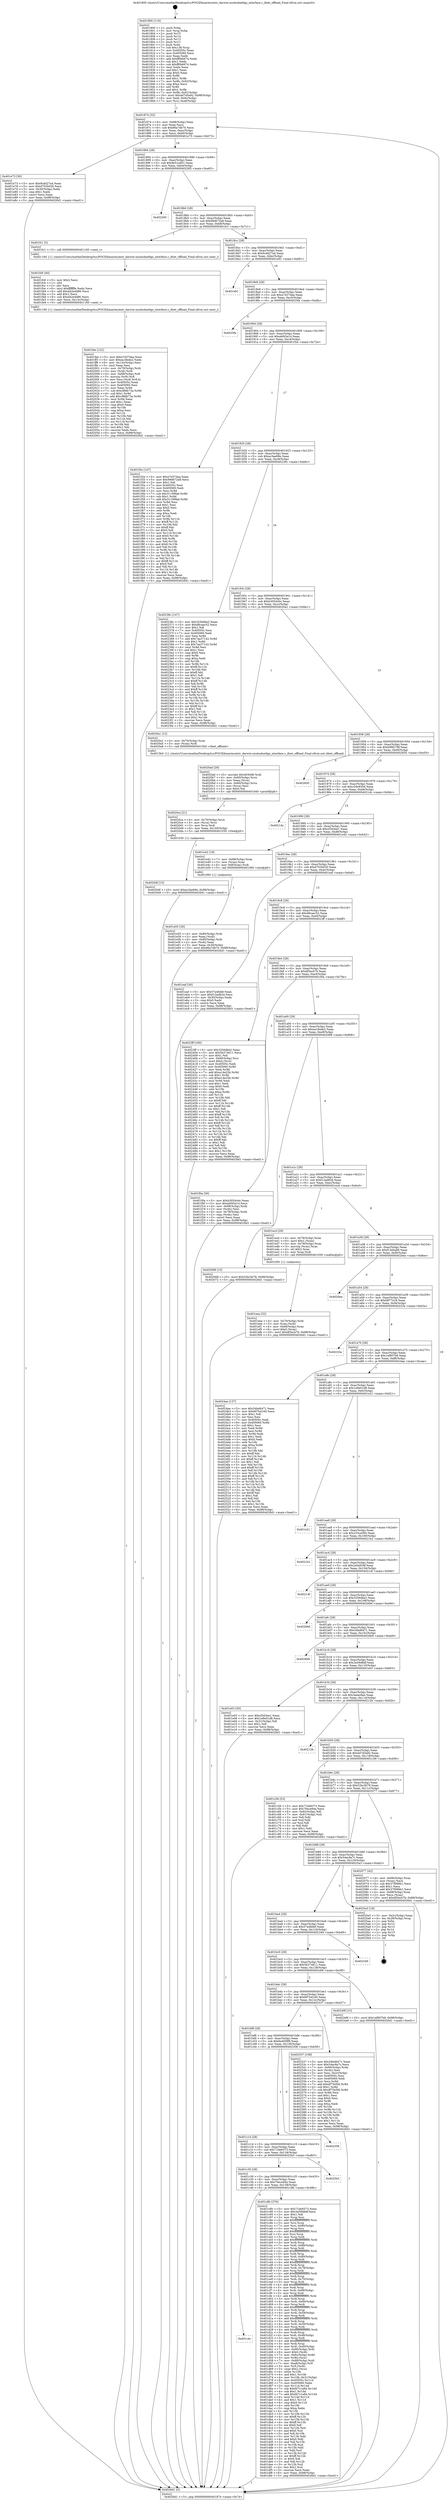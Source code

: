 digraph "0x401800" {
  label = "0x401800 (/mnt/c/Users/mathe/Desktop/tcc/POCII/binaries/extr_darwin-xnubsdnetkpi_interface.c_ifnet_offload_Final-ollvm.out::main(0))"
  labelloc = "t"
  node[shape=record]

  Entry [label="",width=0.3,height=0.3,shape=circle,fillcolor=black,style=filled]
  "0x401874" [label="{
     0x401874 [32]\l
     | [instrs]\l
     &nbsp;&nbsp;0x401874 \<+6\>: mov -0x98(%rbp),%eax\l
     &nbsp;&nbsp;0x40187a \<+2\>: mov %eax,%ecx\l
     &nbsp;&nbsp;0x40187c \<+6\>: sub $0x86a7db70,%ecx\l
     &nbsp;&nbsp;0x401882 \<+6\>: mov %eax,-0xac(%rbp)\l
     &nbsp;&nbsp;0x401888 \<+6\>: mov %ecx,-0xb0(%rbp)\l
     &nbsp;&nbsp;0x40188e \<+6\>: je 0000000000401e73 \<main+0x673\>\l
  }"]
  "0x401e73" [label="{
     0x401e73 [30]\l
     | [instrs]\l
     &nbsp;&nbsp;0x401e73 \<+5\>: mov $0x9cdd27a4,%eax\l
     &nbsp;&nbsp;0x401e78 \<+5\>: mov $0xd702b020,%ecx\l
     &nbsp;&nbsp;0x401e7d \<+3\>: mov -0x30(%rbp),%edx\l
     &nbsp;&nbsp;0x401e80 \<+3\>: cmp $0x1,%edx\l
     &nbsp;&nbsp;0x401e83 \<+3\>: cmovl %ecx,%eax\l
     &nbsp;&nbsp;0x401e86 \<+6\>: mov %eax,-0x98(%rbp)\l
     &nbsp;&nbsp;0x401e8c \<+5\>: jmp 00000000004026d1 \<main+0xed1\>\l
  }"]
  "0x401894" [label="{
     0x401894 [28]\l
     | [instrs]\l
     &nbsp;&nbsp;0x401894 \<+5\>: jmp 0000000000401899 \<main+0x99\>\l
     &nbsp;&nbsp;0x401899 \<+6\>: mov -0xac(%rbp),%eax\l
     &nbsp;&nbsp;0x40189f \<+5\>: sub $0x8e51ed51,%eax\l
     &nbsp;&nbsp;0x4018a4 \<+6\>: mov %eax,-0xb4(%rbp)\l
     &nbsp;&nbsp;0x4018aa \<+6\>: je 0000000000402265 \<main+0xa65\>\l
  }"]
  Exit [label="",width=0.3,height=0.3,shape=circle,fillcolor=black,style=filled,peripheries=2]
  "0x402265" [label="{
     0x402265\l
  }", style=dashed]
  "0x4018b0" [label="{
     0x4018b0 [28]\l
     | [instrs]\l
     &nbsp;&nbsp;0x4018b0 \<+5\>: jmp 00000000004018b5 \<main+0xb5\>\l
     &nbsp;&nbsp;0x4018b5 \<+6\>: mov -0xac(%rbp),%eax\l
     &nbsp;&nbsp;0x4018bb \<+5\>: sub $0x99d672a8,%eax\l
     &nbsp;&nbsp;0x4018c0 \<+6\>: mov %eax,-0xb8(%rbp)\l
     &nbsp;&nbsp;0x4018c6 \<+6\>: je 0000000000401fc1 \<main+0x7c1\>\l
  }"]
  "0x4020df" [label="{
     0x4020df [15]\l
     | [instrs]\l
     &nbsp;&nbsp;0x4020df \<+10\>: movl $0xac3ae69e,-0x98(%rbp)\l
     &nbsp;&nbsp;0x4020e9 \<+5\>: jmp 00000000004026d1 \<main+0xed1\>\l
  }"]
  "0x401fc1" [label="{
     0x401fc1 [5]\l
     | [instrs]\l
     &nbsp;&nbsp;0x401fc1 \<+5\>: call 0000000000401160 \<next_i\>\l
     | [calls]\l
     &nbsp;&nbsp;0x401160 \{1\} (/mnt/c/Users/mathe/Desktop/tcc/POCII/binaries/extr_darwin-xnubsdnetkpi_interface.c_ifnet_offload_Final-ollvm.out::next_i)\l
  }"]
  "0x4018cc" [label="{
     0x4018cc [28]\l
     | [instrs]\l
     &nbsp;&nbsp;0x4018cc \<+5\>: jmp 00000000004018d1 \<main+0xd1\>\l
     &nbsp;&nbsp;0x4018d1 \<+6\>: mov -0xac(%rbp),%eax\l
     &nbsp;&nbsp;0x4018d7 \<+5\>: sub $0x9cdd27a4,%eax\l
     &nbsp;&nbsp;0x4018dc \<+6\>: mov %eax,-0xbc(%rbp)\l
     &nbsp;&nbsp;0x4018e2 \<+6\>: je 0000000000401e91 \<main+0x691\>\l
  }"]
  "0x4020ca" [label="{
     0x4020ca [21]\l
     | [instrs]\l
     &nbsp;&nbsp;0x4020ca \<+4\>: mov -0x70(%rbp),%rcx\l
     &nbsp;&nbsp;0x4020ce \<+3\>: mov (%rcx),%rcx\l
     &nbsp;&nbsp;0x4020d1 \<+3\>: mov %rcx,%rdi\l
     &nbsp;&nbsp;0x4020d4 \<+6\>: mov %eax,-0x140(%rbp)\l
     &nbsp;&nbsp;0x4020da \<+5\>: call 0000000000401030 \<free@plt\>\l
     | [calls]\l
     &nbsp;&nbsp;0x401030 \{1\} (unknown)\l
  }"]
  "0x401e91" [label="{
     0x401e91\l
  }", style=dashed]
  "0x4018e8" [label="{
     0x4018e8 [28]\l
     | [instrs]\l
     &nbsp;&nbsp;0x4018e8 \<+5\>: jmp 00000000004018ed \<main+0xed\>\l
     &nbsp;&nbsp;0x4018ed \<+6\>: mov -0xac(%rbp),%eax\l
     &nbsp;&nbsp;0x4018f3 \<+5\>: sub $0xa7d37daa,%eax\l
     &nbsp;&nbsp;0x4018f8 \<+6\>: mov %eax,-0xc0(%rbp)\l
     &nbsp;&nbsp;0x4018fe \<+6\>: je 00000000004025fa \<main+0xdfa\>\l
  }"]
  "0x4020ad" [label="{
     0x4020ad [29]\l
     | [instrs]\l
     &nbsp;&nbsp;0x4020ad \<+10\>: movabs $0x4030d6,%rdi\l
     &nbsp;&nbsp;0x4020b7 \<+4\>: mov -0x60(%rbp),%rcx\l
     &nbsp;&nbsp;0x4020bb \<+2\>: mov %eax,(%rcx)\l
     &nbsp;&nbsp;0x4020bd \<+4\>: mov -0x60(%rbp),%rcx\l
     &nbsp;&nbsp;0x4020c1 \<+2\>: mov (%rcx),%esi\l
     &nbsp;&nbsp;0x4020c3 \<+2\>: mov $0x0,%al\l
     &nbsp;&nbsp;0x4020c5 \<+5\>: call 0000000000401040 \<printf@plt\>\l
     | [calls]\l
     &nbsp;&nbsp;0x401040 \{1\} (unknown)\l
  }"]
  "0x4025fa" [label="{
     0x4025fa\l
  }", style=dashed]
  "0x401904" [label="{
     0x401904 [28]\l
     | [instrs]\l
     &nbsp;&nbsp;0x401904 \<+5\>: jmp 0000000000401909 \<main+0x109\>\l
     &nbsp;&nbsp;0x401909 \<+6\>: mov -0xac(%rbp),%eax\l
     &nbsp;&nbsp;0x40190f \<+5\>: sub $0xabf45a14,%eax\l
     &nbsp;&nbsp;0x401914 \<+6\>: mov %eax,-0xc4(%rbp)\l
     &nbsp;&nbsp;0x40191a \<+6\>: je 0000000000401f2e \<main+0x72e\>\l
  }"]
  "0x401fee" [label="{
     0x401fee [122]\l
     | [instrs]\l
     &nbsp;&nbsp;0x401fee \<+5\>: mov $0xa7d37daa,%ecx\l
     &nbsp;&nbsp;0x401ff3 \<+5\>: mov $0xea18ede2,%edx\l
     &nbsp;&nbsp;0x401ff8 \<+6\>: mov -0x13c(%rbp),%esi\l
     &nbsp;&nbsp;0x401ffe \<+3\>: imul %eax,%esi\l
     &nbsp;&nbsp;0x402001 \<+4\>: mov -0x70(%rbp),%rdi\l
     &nbsp;&nbsp;0x402005 \<+3\>: mov (%rdi),%rdi\l
     &nbsp;&nbsp;0x402008 \<+4\>: mov -0x68(%rbp),%r8\l
     &nbsp;&nbsp;0x40200c \<+3\>: movslq (%r8),%r8\l
     &nbsp;&nbsp;0x40200f \<+4\>: mov %esi,(%rdi,%r8,4)\l
     &nbsp;&nbsp;0x402013 \<+7\>: mov 0x40505c,%eax\l
     &nbsp;&nbsp;0x40201a \<+7\>: mov 0x405060,%esi\l
     &nbsp;&nbsp;0x402021 \<+3\>: mov %eax,%r9d\l
     &nbsp;&nbsp;0x402024 \<+7\>: sub $0xc8fdb73a,%r9d\l
     &nbsp;&nbsp;0x40202b \<+4\>: sub $0x1,%r9d\l
     &nbsp;&nbsp;0x40202f \<+7\>: add $0xc8fdb73a,%r9d\l
     &nbsp;&nbsp;0x402036 \<+4\>: imul %r9d,%eax\l
     &nbsp;&nbsp;0x40203a \<+3\>: and $0x1,%eax\l
     &nbsp;&nbsp;0x40203d \<+3\>: cmp $0x0,%eax\l
     &nbsp;&nbsp;0x402040 \<+4\>: sete %r10b\l
     &nbsp;&nbsp;0x402044 \<+3\>: cmp $0xa,%esi\l
     &nbsp;&nbsp;0x402047 \<+4\>: setl %r11b\l
     &nbsp;&nbsp;0x40204b \<+3\>: mov %r10b,%bl\l
     &nbsp;&nbsp;0x40204e \<+3\>: and %r11b,%bl\l
     &nbsp;&nbsp;0x402051 \<+3\>: xor %r11b,%r10b\l
     &nbsp;&nbsp;0x402054 \<+3\>: or %r10b,%bl\l
     &nbsp;&nbsp;0x402057 \<+3\>: test $0x1,%bl\l
     &nbsp;&nbsp;0x40205a \<+3\>: cmovne %edx,%ecx\l
     &nbsp;&nbsp;0x40205d \<+6\>: mov %ecx,-0x98(%rbp)\l
     &nbsp;&nbsp;0x402063 \<+5\>: jmp 00000000004026d1 \<main+0xed1\>\l
  }"]
  "0x401f2e" [label="{
     0x401f2e [147]\l
     | [instrs]\l
     &nbsp;&nbsp;0x401f2e \<+5\>: mov $0xa7d37daa,%eax\l
     &nbsp;&nbsp;0x401f33 \<+5\>: mov $0x99d672a8,%ecx\l
     &nbsp;&nbsp;0x401f38 \<+2\>: mov $0x1,%dl\l
     &nbsp;&nbsp;0x401f3a \<+7\>: mov 0x40505c,%esi\l
     &nbsp;&nbsp;0x401f41 \<+7\>: mov 0x405060,%edi\l
     &nbsp;&nbsp;0x401f48 \<+3\>: mov %esi,%r8d\l
     &nbsp;&nbsp;0x401f4b \<+7\>: sub $0x31199fab,%r8d\l
     &nbsp;&nbsp;0x401f52 \<+4\>: sub $0x1,%r8d\l
     &nbsp;&nbsp;0x401f56 \<+7\>: add $0x31199fab,%r8d\l
     &nbsp;&nbsp;0x401f5d \<+4\>: imul %r8d,%esi\l
     &nbsp;&nbsp;0x401f61 \<+3\>: and $0x1,%esi\l
     &nbsp;&nbsp;0x401f64 \<+3\>: cmp $0x0,%esi\l
     &nbsp;&nbsp;0x401f67 \<+4\>: sete %r9b\l
     &nbsp;&nbsp;0x401f6b \<+3\>: cmp $0xa,%edi\l
     &nbsp;&nbsp;0x401f6e \<+4\>: setl %r10b\l
     &nbsp;&nbsp;0x401f72 \<+3\>: mov %r9b,%r11b\l
     &nbsp;&nbsp;0x401f75 \<+4\>: xor $0xff,%r11b\l
     &nbsp;&nbsp;0x401f79 \<+3\>: mov %r10b,%bl\l
     &nbsp;&nbsp;0x401f7c \<+3\>: xor $0xff,%bl\l
     &nbsp;&nbsp;0x401f7f \<+3\>: xor $0x0,%dl\l
     &nbsp;&nbsp;0x401f82 \<+3\>: mov %r11b,%r14b\l
     &nbsp;&nbsp;0x401f85 \<+4\>: and $0x0,%r14b\l
     &nbsp;&nbsp;0x401f89 \<+3\>: and %dl,%r9b\l
     &nbsp;&nbsp;0x401f8c \<+3\>: mov %bl,%r15b\l
     &nbsp;&nbsp;0x401f8f \<+4\>: and $0x0,%r15b\l
     &nbsp;&nbsp;0x401f93 \<+3\>: and %dl,%r10b\l
     &nbsp;&nbsp;0x401f96 \<+3\>: or %r9b,%r14b\l
     &nbsp;&nbsp;0x401f99 \<+3\>: or %r10b,%r15b\l
     &nbsp;&nbsp;0x401f9c \<+3\>: xor %r15b,%r14b\l
     &nbsp;&nbsp;0x401f9f \<+3\>: or %bl,%r11b\l
     &nbsp;&nbsp;0x401fa2 \<+4\>: xor $0xff,%r11b\l
     &nbsp;&nbsp;0x401fa6 \<+3\>: or $0x0,%dl\l
     &nbsp;&nbsp;0x401fa9 \<+3\>: and %dl,%r11b\l
     &nbsp;&nbsp;0x401fac \<+3\>: or %r11b,%r14b\l
     &nbsp;&nbsp;0x401faf \<+4\>: test $0x1,%r14b\l
     &nbsp;&nbsp;0x401fb3 \<+3\>: cmovne %ecx,%eax\l
     &nbsp;&nbsp;0x401fb6 \<+6\>: mov %eax,-0x98(%rbp)\l
     &nbsp;&nbsp;0x401fbc \<+5\>: jmp 00000000004026d1 \<main+0xed1\>\l
  }"]
  "0x401920" [label="{
     0x401920 [28]\l
     | [instrs]\l
     &nbsp;&nbsp;0x401920 \<+5\>: jmp 0000000000401925 \<main+0x125\>\l
     &nbsp;&nbsp;0x401925 \<+6\>: mov -0xac(%rbp),%eax\l
     &nbsp;&nbsp;0x40192b \<+5\>: sub $0xac3ae69e,%eax\l
     &nbsp;&nbsp;0x401930 \<+6\>: mov %eax,-0xc8(%rbp)\l
     &nbsp;&nbsp;0x401936 \<+6\>: je 000000000040236c \<main+0xb6c\>\l
  }"]
  "0x401fc6" [label="{
     0x401fc6 [40]\l
     | [instrs]\l
     &nbsp;&nbsp;0x401fc6 \<+5\>: mov $0x2,%ecx\l
     &nbsp;&nbsp;0x401fcb \<+1\>: cltd\l
     &nbsp;&nbsp;0x401fcc \<+2\>: idiv %ecx\l
     &nbsp;&nbsp;0x401fce \<+6\>: imul $0xfffffffe,%edx,%ecx\l
     &nbsp;&nbsp;0x401fd4 \<+6\>: add $0xd42e4d86,%ecx\l
     &nbsp;&nbsp;0x401fda \<+3\>: add $0x1,%ecx\l
     &nbsp;&nbsp;0x401fdd \<+6\>: sub $0xd42e4d86,%ecx\l
     &nbsp;&nbsp;0x401fe3 \<+6\>: mov %ecx,-0x13c(%rbp)\l
     &nbsp;&nbsp;0x401fe9 \<+5\>: call 0000000000401160 \<next_i\>\l
     | [calls]\l
     &nbsp;&nbsp;0x401160 \{1\} (/mnt/c/Users/mathe/Desktop/tcc/POCII/binaries/extr_darwin-xnubsdnetkpi_interface.c_ifnet_offload_Final-ollvm.out::next_i)\l
  }"]
  "0x40236c" [label="{
     0x40236c [147]\l
     | [instrs]\l
     &nbsp;&nbsp;0x40236c \<+5\>: mov $0x3256dbe2,%eax\l
     &nbsp;&nbsp;0x402371 \<+5\>: mov $0xd8caec52,%ecx\l
     &nbsp;&nbsp;0x402376 \<+2\>: mov $0x1,%dl\l
     &nbsp;&nbsp;0x402378 \<+7\>: mov 0x40505c,%esi\l
     &nbsp;&nbsp;0x40237f \<+7\>: mov 0x405060,%edi\l
     &nbsp;&nbsp;0x402386 \<+3\>: mov %esi,%r8d\l
     &nbsp;&nbsp;0x402389 \<+7\>: add $0x7aa37142,%r8d\l
     &nbsp;&nbsp;0x402390 \<+4\>: sub $0x1,%r8d\l
     &nbsp;&nbsp;0x402394 \<+7\>: sub $0x7aa37142,%r8d\l
     &nbsp;&nbsp;0x40239b \<+4\>: imul %r8d,%esi\l
     &nbsp;&nbsp;0x40239f \<+3\>: and $0x1,%esi\l
     &nbsp;&nbsp;0x4023a2 \<+3\>: cmp $0x0,%esi\l
     &nbsp;&nbsp;0x4023a5 \<+4\>: sete %r9b\l
     &nbsp;&nbsp;0x4023a9 \<+3\>: cmp $0xa,%edi\l
     &nbsp;&nbsp;0x4023ac \<+4\>: setl %r10b\l
     &nbsp;&nbsp;0x4023b0 \<+3\>: mov %r9b,%r11b\l
     &nbsp;&nbsp;0x4023b3 \<+4\>: xor $0xff,%r11b\l
     &nbsp;&nbsp;0x4023b7 \<+3\>: mov %r10b,%bl\l
     &nbsp;&nbsp;0x4023ba \<+3\>: xor $0xff,%bl\l
     &nbsp;&nbsp;0x4023bd \<+3\>: xor $0x1,%dl\l
     &nbsp;&nbsp;0x4023c0 \<+3\>: mov %r11b,%r14b\l
     &nbsp;&nbsp;0x4023c3 \<+4\>: and $0xff,%r14b\l
     &nbsp;&nbsp;0x4023c7 \<+3\>: and %dl,%r9b\l
     &nbsp;&nbsp;0x4023ca \<+3\>: mov %bl,%r15b\l
     &nbsp;&nbsp;0x4023cd \<+4\>: and $0xff,%r15b\l
     &nbsp;&nbsp;0x4023d1 \<+3\>: and %dl,%r10b\l
     &nbsp;&nbsp;0x4023d4 \<+3\>: or %r9b,%r14b\l
     &nbsp;&nbsp;0x4023d7 \<+3\>: or %r10b,%r15b\l
     &nbsp;&nbsp;0x4023da \<+3\>: xor %r15b,%r14b\l
     &nbsp;&nbsp;0x4023dd \<+3\>: or %bl,%r11b\l
     &nbsp;&nbsp;0x4023e0 \<+4\>: xor $0xff,%r11b\l
     &nbsp;&nbsp;0x4023e4 \<+3\>: or $0x1,%dl\l
     &nbsp;&nbsp;0x4023e7 \<+3\>: and %dl,%r11b\l
     &nbsp;&nbsp;0x4023ea \<+3\>: or %r11b,%r14b\l
     &nbsp;&nbsp;0x4023ed \<+4\>: test $0x1,%r14b\l
     &nbsp;&nbsp;0x4023f1 \<+3\>: cmovne %ecx,%eax\l
     &nbsp;&nbsp;0x4023f4 \<+6\>: mov %eax,-0x98(%rbp)\l
     &nbsp;&nbsp;0x4023fa \<+5\>: jmp 00000000004026d1 \<main+0xed1\>\l
  }"]
  "0x40193c" [label="{
     0x40193c [28]\l
     | [instrs]\l
     &nbsp;&nbsp;0x40193c \<+5\>: jmp 0000000000401941 \<main+0x141\>\l
     &nbsp;&nbsp;0x401941 \<+6\>: mov -0xac(%rbp),%eax\l
     &nbsp;&nbsp;0x401947 \<+5\>: sub $0xb305444c,%eax\l
     &nbsp;&nbsp;0x40194c \<+6\>: mov %eax,-0xcc(%rbp)\l
     &nbsp;&nbsp;0x401952 \<+6\>: je 00000000004020a1 \<main+0x8a1\>\l
  }"]
  "0x401eea" [label="{
     0x401eea [32]\l
     | [instrs]\l
     &nbsp;&nbsp;0x401eea \<+4\>: mov -0x70(%rbp),%rdi\l
     &nbsp;&nbsp;0x401eee \<+3\>: mov %rax,(%rdi)\l
     &nbsp;&nbsp;0x401ef1 \<+4\>: mov -0x68(%rbp),%rax\l
     &nbsp;&nbsp;0x401ef5 \<+6\>: movl $0x0,(%rax)\l
     &nbsp;&nbsp;0x401efb \<+10\>: movl $0xdf3ecb7b,-0x98(%rbp)\l
     &nbsp;&nbsp;0x401f05 \<+5\>: jmp 00000000004026d1 \<main+0xed1\>\l
  }"]
  "0x4020a1" [label="{
     0x4020a1 [12]\l
     | [instrs]\l
     &nbsp;&nbsp;0x4020a1 \<+4\>: mov -0x70(%rbp),%rax\l
     &nbsp;&nbsp;0x4020a5 \<+3\>: mov (%rax),%rdi\l
     &nbsp;&nbsp;0x4020a8 \<+5\>: call 00000000004015b0 \<ifnet_offload\>\l
     | [calls]\l
     &nbsp;&nbsp;0x4015b0 \{1\} (/mnt/c/Users/mathe/Desktop/tcc/POCII/binaries/extr_darwin-xnubsdnetkpi_interface.c_ifnet_offload_Final-ollvm.out::ifnet_offload)\l
  }"]
  "0x401958" [label="{
     0x401958 [28]\l
     | [instrs]\l
     &nbsp;&nbsp;0x401958 \<+5\>: jmp 000000000040195d \<main+0x15d\>\l
     &nbsp;&nbsp;0x40195d \<+6\>: mov -0xac(%rbp),%eax\l
     &nbsp;&nbsp;0x401963 \<+5\>: sub $0xb9f9278f,%eax\l
     &nbsp;&nbsp;0x401968 \<+6\>: mov %eax,-0xd0(%rbp)\l
     &nbsp;&nbsp;0x40196e \<+6\>: je 0000000000402650 \<main+0xe50\>\l
  }"]
  "0x401e55" [label="{
     0x401e55 [30]\l
     | [instrs]\l
     &nbsp;&nbsp;0x401e55 \<+4\>: mov -0x80(%rbp),%rdi\l
     &nbsp;&nbsp;0x401e59 \<+2\>: mov %eax,(%rdi)\l
     &nbsp;&nbsp;0x401e5b \<+4\>: mov -0x80(%rbp),%rdi\l
     &nbsp;&nbsp;0x401e5f \<+2\>: mov (%rdi),%eax\l
     &nbsp;&nbsp;0x401e61 \<+3\>: mov %eax,-0x30(%rbp)\l
     &nbsp;&nbsp;0x401e64 \<+10\>: movl $0x86a7db70,-0x98(%rbp)\l
     &nbsp;&nbsp;0x401e6e \<+5\>: jmp 00000000004026d1 \<main+0xed1\>\l
  }"]
  "0x402650" [label="{
     0x402650\l
  }", style=dashed]
  "0x401974" [label="{
     0x401974 [28]\l
     | [instrs]\l
     &nbsp;&nbsp;0x401974 \<+5\>: jmp 0000000000401979 \<main+0x179\>\l
     &nbsp;&nbsp;0x401979 \<+6\>: mov -0xac(%rbp),%eax\l
     &nbsp;&nbsp;0x40197f \<+5\>: sub $0xc04e935d,%eax\l
     &nbsp;&nbsp;0x401984 \<+6\>: mov %eax,-0xd4(%rbp)\l
     &nbsp;&nbsp;0x40198a \<+6\>: je 00000000004021dc \<main+0x9dc\>\l
  }"]
  "0x401c4c" [label="{
     0x401c4c\l
  }", style=dashed]
  "0x4021dc" [label="{
     0x4021dc\l
  }", style=dashed]
  "0x401990" [label="{
     0x401990 [28]\l
     | [instrs]\l
     &nbsp;&nbsp;0x401990 \<+5\>: jmp 0000000000401995 \<main+0x195\>\l
     &nbsp;&nbsp;0x401995 \<+6\>: mov -0xac(%rbp),%eax\l
     &nbsp;&nbsp;0x40199b \<+5\>: sub $0xcf3d3ee1,%eax\l
     &nbsp;&nbsp;0x4019a0 \<+6\>: mov %eax,-0xd8(%rbp)\l
     &nbsp;&nbsp;0x4019a6 \<+6\>: je 0000000000401e42 \<main+0x642\>\l
  }"]
  "0x401c8b" [label="{
     0x401c8b [376]\l
     | [instrs]\l
     &nbsp;&nbsp;0x401c8b \<+5\>: mov $0x71bb6373,%eax\l
     &nbsp;&nbsp;0x401c90 \<+5\>: mov $0x3a59d8df,%ecx\l
     &nbsp;&nbsp;0x401c95 \<+2\>: mov $0x1,%dl\l
     &nbsp;&nbsp;0x401c97 \<+3\>: mov %rsp,%rsi\l
     &nbsp;&nbsp;0x401c9a \<+4\>: add $0xfffffffffffffff0,%rsi\l
     &nbsp;&nbsp;0x401c9e \<+3\>: mov %rsi,%rsp\l
     &nbsp;&nbsp;0x401ca1 \<+7\>: mov %rsi,-0x90(%rbp)\l
     &nbsp;&nbsp;0x401ca8 \<+3\>: mov %rsp,%rsi\l
     &nbsp;&nbsp;0x401cab \<+4\>: add $0xfffffffffffffff0,%rsi\l
     &nbsp;&nbsp;0x401caf \<+3\>: mov %rsi,%rsp\l
     &nbsp;&nbsp;0x401cb2 \<+3\>: mov %rsp,%rdi\l
     &nbsp;&nbsp;0x401cb5 \<+4\>: add $0xfffffffffffffff0,%rdi\l
     &nbsp;&nbsp;0x401cb9 \<+3\>: mov %rdi,%rsp\l
     &nbsp;&nbsp;0x401cbc \<+7\>: mov %rdi,-0x88(%rbp)\l
     &nbsp;&nbsp;0x401cc3 \<+3\>: mov %rsp,%rdi\l
     &nbsp;&nbsp;0x401cc6 \<+4\>: add $0xfffffffffffffff0,%rdi\l
     &nbsp;&nbsp;0x401cca \<+3\>: mov %rdi,%rsp\l
     &nbsp;&nbsp;0x401ccd \<+4\>: mov %rdi,-0x80(%rbp)\l
     &nbsp;&nbsp;0x401cd1 \<+3\>: mov %rsp,%rdi\l
     &nbsp;&nbsp;0x401cd4 \<+4\>: add $0xfffffffffffffff0,%rdi\l
     &nbsp;&nbsp;0x401cd8 \<+3\>: mov %rdi,%rsp\l
     &nbsp;&nbsp;0x401cdb \<+4\>: mov %rdi,-0x78(%rbp)\l
     &nbsp;&nbsp;0x401cdf \<+3\>: mov %rsp,%rdi\l
     &nbsp;&nbsp;0x401ce2 \<+4\>: add $0xfffffffffffffff0,%rdi\l
     &nbsp;&nbsp;0x401ce6 \<+3\>: mov %rdi,%rsp\l
     &nbsp;&nbsp;0x401ce9 \<+4\>: mov %rdi,-0x70(%rbp)\l
     &nbsp;&nbsp;0x401ced \<+3\>: mov %rsp,%rdi\l
     &nbsp;&nbsp;0x401cf0 \<+4\>: add $0xfffffffffffffff0,%rdi\l
     &nbsp;&nbsp;0x401cf4 \<+3\>: mov %rdi,%rsp\l
     &nbsp;&nbsp;0x401cf7 \<+4\>: mov %rdi,-0x68(%rbp)\l
     &nbsp;&nbsp;0x401cfb \<+3\>: mov %rsp,%rdi\l
     &nbsp;&nbsp;0x401cfe \<+4\>: add $0xfffffffffffffff0,%rdi\l
     &nbsp;&nbsp;0x401d02 \<+3\>: mov %rdi,%rsp\l
     &nbsp;&nbsp;0x401d05 \<+4\>: mov %rdi,-0x60(%rbp)\l
     &nbsp;&nbsp;0x401d09 \<+3\>: mov %rsp,%rdi\l
     &nbsp;&nbsp;0x401d0c \<+4\>: add $0xfffffffffffffff0,%rdi\l
     &nbsp;&nbsp;0x401d10 \<+3\>: mov %rdi,%rsp\l
     &nbsp;&nbsp;0x401d13 \<+4\>: mov %rdi,-0x58(%rbp)\l
     &nbsp;&nbsp;0x401d17 \<+3\>: mov %rsp,%rdi\l
     &nbsp;&nbsp;0x401d1a \<+4\>: add $0xfffffffffffffff0,%rdi\l
     &nbsp;&nbsp;0x401d1e \<+3\>: mov %rdi,%rsp\l
     &nbsp;&nbsp;0x401d21 \<+4\>: mov %rdi,-0x50(%rbp)\l
     &nbsp;&nbsp;0x401d25 \<+3\>: mov %rsp,%rdi\l
     &nbsp;&nbsp;0x401d28 \<+4\>: add $0xfffffffffffffff0,%rdi\l
     &nbsp;&nbsp;0x401d2c \<+3\>: mov %rdi,%rsp\l
     &nbsp;&nbsp;0x401d2f \<+4\>: mov %rdi,-0x48(%rbp)\l
     &nbsp;&nbsp;0x401d33 \<+3\>: mov %rsp,%rdi\l
     &nbsp;&nbsp;0x401d36 \<+4\>: add $0xfffffffffffffff0,%rdi\l
     &nbsp;&nbsp;0x401d3a \<+3\>: mov %rdi,%rsp\l
     &nbsp;&nbsp;0x401d3d \<+4\>: mov %rdi,-0x40(%rbp)\l
     &nbsp;&nbsp;0x401d41 \<+7\>: mov -0x90(%rbp),%rdi\l
     &nbsp;&nbsp;0x401d48 \<+6\>: movl $0x0,(%rdi)\l
     &nbsp;&nbsp;0x401d4e \<+7\>: mov -0x9c(%rbp),%r8d\l
     &nbsp;&nbsp;0x401d55 \<+3\>: mov %r8d,(%rsi)\l
     &nbsp;&nbsp;0x401d58 \<+7\>: mov -0x88(%rbp),%rdi\l
     &nbsp;&nbsp;0x401d5f \<+7\>: mov -0xa8(%rbp),%r9\l
     &nbsp;&nbsp;0x401d66 \<+3\>: mov %r9,(%rdi)\l
     &nbsp;&nbsp;0x401d69 \<+3\>: cmpl $0x2,(%rsi)\l
     &nbsp;&nbsp;0x401d6c \<+4\>: setne %r10b\l
     &nbsp;&nbsp;0x401d70 \<+4\>: and $0x1,%r10b\l
     &nbsp;&nbsp;0x401d74 \<+4\>: mov %r10b,-0x31(%rbp)\l
     &nbsp;&nbsp;0x401d78 \<+8\>: mov 0x40505c,%r11d\l
     &nbsp;&nbsp;0x401d80 \<+7\>: mov 0x405060,%ebx\l
     &nbsp;&nbsp;0x401d87 \<+3\>: mov %r11d,%r14d\l
     &nbsp;&nbsp;0x401d8a \<+7\>: sub $0xfd7c1a84,%r14d\l
     &nbsp;&nbsp;0x401d91 \<+4\>: sub $0x1,%r14d\l
     &nbsp;&nbsp;0x401d95 \<+7\>: add $0xfd7c1a84,%r14d\l
     &nbsp;&nbsp;0x401d9c \<+4\>: imul %r14d,%r11d\l
     &nbsp;&nbsp;0x401da0 \<+4\>: and $0x1,%r11d\l
     &nbsp;&nbsp;0x401da4 \<+4\>: cmp $0x0,%r11d\l
     &nbsp;&nbsp;0x401da8 \<+4\>: sete %r10b\l
     &nbsp;&nbsp;0x401dac \<+3\>: cmp $0xa,%ebx\l
     &nbsp;&nbsp;0x401daf \<+4\>: setl %r15b\l
     &nbsp;&nbsp;0x401db3 \<+3\>: mov %r10b,%r12b\l
     &nbsp;&nbsp;0x401db6 \<+4\>: xor $0xff,%r12b\l
     &nbsp;&nbsp;0x401dba \<+3\>: mov %r15b,%r13b\l
     &nbsp;&nbsp;0x401dbd \<+4\>: xor $0xff,%r13b\l
     &nbsp;&nbsp;0x401dc1 \<+3\>: xor $0x0,%dl\l
     &nbsp;&nbsp;0x401dc4 \<+3\>: mov %r12b,%sil\l
     &nbsp;&nbsp;0x401dc7 \<+4\>: and $0x0,%sil\l
     &nbsp;&nbsp;0x401dcb \<+3\>: and %dl,%r10b\l
     &nbsp;&nbsp;0x401dce \<+3\>: mov %r13b,%dil\l
     &nbsp;&nbsp;0x401dd1 \<+4\>: and $0x0,%dil\l
     &nbsp;&nbsp;0x401dd5 \<+3\>: and %dl,%r15b\l
     &nbsp;&nbsp;0x401dd8 \<+3\>: or %r10b,%sil\l
     &nbsp;&nbsp;0x401ddb \<+3\>: or %r15b,%dil\l
     &nbsp;&nbsp;0x401dde \<+3\>: xor %dil,%sil\l
     &nbsp;&nbsp;0x401de1 \<+3\>: or %r13b,%r12b\l
     &nbsp;&nbsp;0x401de4 \<+4\>: xor $0xff,%r12b\l
     &nbsp;&nbsp;0x401de8 \<+3\>: or $0x0,%dl\l
     &nbsp;&nbsp;0x401deb \<+3\>: and %dl,%r12b\l
     &nbsp;&nbsp;0x401dee \<+3\>: or %r12b,%sil\l
     &nbsp;&nbsp;0x401df1 \<+4\>: test $0x1,%sil\l
     &nbsp;&nbsp;0x401df5 \<+3\>: cmovne %ecx,%eax\l
     &nbsp;&nbsp;0x401df8 \<+6\>: mov %eax,-0x98(%rbp)\l
     &nbsp;&nbsp;0x401dfe \<+5\>: jmp 00000000004026d1 \<main+0xed1\>\l
  }"]
  "0x401e42" [label="{
     0x401e42 [19]\l
     | [instrs]\l
     &nbsp;&nbsp;0x401e42 \<+7\>: mov -0x88(%rbp),%rax\l
     &nbsp;&nbsp;0x401e49 \<+3\>: mov (%rax),%rax\l
     &nbsp;&nbsp;0x401e4c \<+4\>: mov 0x8(%rax),%rdi\l
     &nbsp;&nbsp;0x401e50 \<+5\>: call 0000000000401060 \<atoi@plt\>\l
     | [calls]\l
     &nbsp;&nbsp;0x401060 \{1\} (unknown)\l
  }"]
  "0x4019ac" [label="{
     0x4019ac [28]\l
     | [instrs]\l
     &nbsp;&nbsp;0x4019ac \<+5\>: jmp 00000000004019b1 \<main+0x1b1\>\l
     &nbsp;&nbsp;0x4019b1 \<+6\>: mov -0xac(%rbp),%eax\l
     &nbsp;&nbsp;0x4019b7 \<+5\>: sub $0xd702b020,%eax\l
     &nbsp;&nbsp;0x4019bc \<+6\>: mov %eax,-0xdc(%rbp)\l
     &nbsp;&nbsp;0x4019c2 \<+6\>: je 0000000000401eaf \<main+0x6af\>\l
  }"]
  "0x401c30" [label="{
     0x401c30 [28]\l
     | [instrs]\l
     &nbsp;&nbsp;0x401c30 \<+5\>: jmp 0000000000401c35 \<main+0x435\>\l
     &nbsp;&nbsp;0x401c35 \<+6\>: mov -0xac(%rbp),%eax\l
     &nbsp;&nbsp;0x401c3b \<+5\>: sub $0x76ece94e,%eax\l
     &nbsp;&nbsp;0x401c40 \<+6\>: mov %eax,-0x138(%rbp)\l
     &nbsp;&nbsp;0x401c46 \<+6\>: je 0000000000401c8b \<main+0x48b\>\l
  }"]
  "0x401eaf" [label="{
     0x401eaf [30]\l
     | [instrs]\l
     &nbsp;&nbsp;0x401eaf \<+5\>: mov $0x57a4feb8,%eax\l
     &nbsp;&nbsp;0x401eb4 \<+5\>: mov $0xf12ad82d,%ecx\l
     &nbsp;&nbsp;0x401eb9 \<+3\>: mov -0x30(%rbp),%edx\l
     &nbsp;&nbsp;0x401ebc \<+3\>: cmp $0x0,%edx\l
     &nbsp;&nbsp;0x401ebf \<+3\>: cmove %ecx,%eax\l
     &nbsp;&nbsp;0x401ec2 \<+6\>: mov %eax,-0x98(%rbp)\l
     &nbsp;&nbsp;0x401ec8 \<+5\>: jmp 00000000004026d1 \<main+0xed1\>\l
  }"]
  "0x4019c8" [label="{
     0x4019c8 [28]\l
     | [instrs]\l
     &nbsp;&nbsp;0x4019c8 \<+5\>: jmp 00000000004019cd \<main+0x1cd\>\l
     &nbsp;&nbsp;0x4019cd \<+6\>: mov -0xac(%rbp),%eax\l
     &nbsp;&nbsp;0x4019d3 \<+5\>: sub $0xd8caec52,%eax\l
     &nbsp;&nbsp;0x4019d8 \<+6\>: mov %eax,-0xe0(%rbp)\l
     &nbsp;&nbsp;0x4019de \<+6\>: je 00000000004023ff \<main+0xbff\>\l
  }"]
  "0x4025b5" [label="{
     0x4025b5\l
  }", style=dashed]
  "0x4023ff" [label="{
     0x4023ff [160]\l
     | [instrs]\l
     &nbsp;&nbsp;0x4023ff \<+5\>: mov $0x3256dbe2,%eax\l
     &nbsp;&nbsp;0x402404 \<+5\>: mov $0x5b274611,%ecx\l
     &nbsp;&nbsp;0x402409 \<+2\>: mov $0x1,%dl\l
     &nbsp;&nbsp;0x40240b \<+7\>: mov -0x90(%rbp),%rsi\l
     &nbsp;&nbsp;0x402412 \<+6\>: movl $0x0,(%rsi)\l
     &nbsp;&nbsp;0x402418 \<+7\>: mov 0x40505c,%edi\l
     &nbsp;&nbsp;0x40241f \<+8\>: mov 0x405060,%r8d\l
     &nbsp;&nbsp;0x402427 \<+3\>: mov %edi,%r9d\l
     &nbsp;&nbsp;0x40242a \<+7\>: add $0xa14e25b,%r9d\l
     &nbsp;&nbsp;0x402431 \<+4\>: sub $0x1,%r9d\l
     &nbsp;&nbsp;0x402435 \<+7\>: sub $0xa14e25b,%r9d\l
     &nbsp;&nbsp;0x40243c \<+4\>: imul %r9d,%edi\l
     &nbsp;&nbsp;0x402440 \<+3\>: and $0x1,%edi\l
     &nbsp;&nbsp;0x402443 \<+3\>: cmp $0x0,%edi\l
     &nbsp;&nbsp;0x402446 \<+4\>: sete %r10b\l
     &nbsp;&nbsp;0x40244a \<+4\>: cmp $0xa,%r8d\l
     &nbsp;&nbsp;0x40244e \<+4\>: setl %r11b\l
     &nbsp;&nbsp;0x402452 \<+3\>: mov %r10b,%bl\l
     &nbsp;&nbsp;0x402455 \<+3\>: xor $0xff,%bl\l
     &nbsp;&nbsp;0x402458 \<+3\>: mov %r11b,%r14b\l
     &nbsp;&nbsp;0x40245b \<+4\>: xor $0xff,%r14b\l
     &nbsp;&nbsp;0x40245f \<+3\>: xor $0x1,%dl\l
     &nbsp;&nbsp;0x402462 \<+3\>: mov %bl,%r15b\l
     &nbsp;&nbsp;0x402465 \<+4\>: and $0xff,%r15b\l
     &nbsp;&nbsp;0x402469 \<+3\>: and %dl,%r10b\l
     &nbsp;&nbsp;0x40246c \<+3\>: mov %r14b,%r12b\l
     &nbsp;&nbsp;0x40246f \<+4\>: and $0xff,%r12b\l
     &nbsp;&nbsp;0x402473 \<+3\>: and %dl,%r11b\l
     &nbsp;&nbsp;0x402476 \<+3\>: or %r10b,%r15b\l
     &nbsp;&nbsp;0x402479 \<+3\>: or %r11b,%r12b\l
     &nbsp;&nbsp;0x40247c \<+3\>: xor %r12b,%r15b\l
     &nbsp;&nbsp;0x40247f \<+3\>: or %r14b,%bl\l
     &nbsp;&nbsp;0x402482 \<+3\>: xor $0xff,%bl\l
     &nbsp;&nbsp;0x402485 \<+3\>: or $0x1,%dl\l
     &nbsp;&nbsp;0x402488 \<+2\>: and %dl,%bl\l
     &nbsp;&nbsp;0x40248a \<+3\>: or %bl,%r15b\l
     &nbsp;&nbsp;0x40248d \<+4\>: test $0x1,%r15b\l
     &nbsp;&nbsp;0x402491 \<+3\>: cmovne %ecx,%eax\l
     &nbsp;&nbsp;0x402494 \<+6\>: mov %eax,-0x98(%rbp)\l
     &nbsp;&nbsp;0x40249a \<+5\>: jmp 00000000004026d1 \<main+0xed1\>\l
  }"]
  "0x4019e4" [label="{
     0x4019e4 [28]\l
     | [instrs]\l
     &nbsp;&nbsp;0x4019e4 \<+5\>: jmp 00000000004019e9 \<main+0x1e9\>\l
     &nbsp;&nbsp;0x4019e9 \<+6\>: mov -0xac(%rbp),%eax\l
     &nbsp;&nbsp;0x4019ef \<+5\>: sub $0xdf3ecb7b,%eax\l
     &nbsp;&nbsp;0x4019f4 \<+6\>: mov %eax,-0xe4(%rbp)\l
     &nbsp;&nbsp;0x4019fa \<+6\>: je 0000000000401f0a \<main+0x70a\>\l
  }"]
  "0x401c14" [label="{
     0x401c14 [28]\l
     | [instrs]\l
     &nbsp;&nbsp;0x401c14 \<+5\>: jmp 0000000000401c19 \<main+0x419\>\l
     &nbsp;&nbsp;0x401c19 \<+6\>: mov -0xac(%rbp),%eax\l
     &nbsp;&nbsp;0x401c1f \<+5\>: sub $0x71bb6373,%eax\l
     &nbsp;&nbsp;0x401c24 \<+6\>: mov %eax,-0x134(%rbp)\l
     &nbsp;&nbsp;0x401c2a \<+6\>: je 00000000004025b5 \<main+0xdb5\>\l
  }"]
  "0x401f0a" [label="{
     0x401f0a [36]\l
     | [instrs]\l
     &nbsp;&nbsp;0x401f0a \<+5\>: mov $0xb305444c,%eax\l
     &nbsp;&nbsp;0x401f0f \<+5\>: mov $0xabf45a14,%ecx\l
     &nbsp;&nbsp;0x401f14 \<+4\>: mov -0x68(%rbp),%rdx\l
     &nbsp;&nbsp;0x401f18 \<+2\>: mov (%rdx),%esi\l
     &nbsp;&nbsp;0x401f1a \<+4\>: mov -0x78(%rbp),%rdx\l
     &nbsp;&nbsp;0x401f1e \<+2\>: cmp (%rdx),%esi\l
     &nbsp;&nbsp;0x401f20 \<+3\>: cmovl %ecx,%eax\l
     &nbsp;&nbsp;0x401f23 \<+6\>: mov %eax,-0x98(%rbp)\l
     &nbsp;&nbsp;0x401f29 \<+5\>: jmp 00000000004026d1 \<main+0xed1\>\l
  }"]
  "0x401a00" [label="{
     0x401a00 [28]\l
     | [instrs]\l
     &nbsp;&nbsp;0x401a00 \<+5\>: jmp 0000000000401a05 \<main+0x205\>\l
     &nbsp;&nbsp;0x401a05 \<+6\>: mov -0xac(%rbp),%eax\l
     &nbsp;&nbsp;0x401a0b \<+5\>: sub $0xea18ede2,%eax\l
     &nbsp;&nbsp;0x401a10 \<+6\>: mov %eax,-0xe8(%rbp)\l
     &nbsp;&nbsp;0x401a16 \<+6\>: je 0000000000402068 \<main+0x868\>\l
  }"]
  "0x402358" [label="{
     0x402358\l
  }", style=dashed]
  "0x402068" [label="{
     0x402068 [15]\l
     | [instrs]\l
     &nbsp;&nbsp;0x402068 \<+10\>: movl $0x52bc5b78,-0x98(%rbp)\l
     &nbsp;&nbsp;0x402072 \<+5\>: jmp 00000000004026d1 \<main+0xed1\>\l
  }"]
  "0x401a1c" [label="{
     0x401a1c [28]\l
     | [instrs]\l
     &nbsp;&nbsp;0x401a1c \<+5\>: jmp 0000000000401a21 \<main+0x221\>\l
     &nbsp;&nbsp;0x401a21 \<+6\>: mov -0xac(%rbp),%eax\l
     &nbsp;&nbsp;0x401a27 \<+5\>: sub $0xf12ad82d,%eax\l
     &nbsp;&nbsp;0x401a2c \<+6\>: mov %eax,-0xec(%rbp)\l
     &nbsp;&nbsp;0x401a32 \<+6\>: je 0000000000401ecd \<main+0x6cd\>\l
  }"]
  "0x401bf8" [label="{
     0x401bf8 [28]\l
     | [instrs]\l
     &nbsp;&nbsp;0x401bf8 \<+5\>: jmp 0000000000401bfd \<main+0x3fd\>\l
     &nbsp;&nbsp;0x401bfd \<+6\>: mov -0xac(%rbp),%eax\l
     &nbsp;&nbsp;0x401c03 \<+5\>: sub $0x6e4f38f9,%eax\l
     &nbsp;&nbsp;0x401c08 \<+6\>: mov %eax,-0x130(%rbp)\l
     &nbsp;&nbsp;0x401c0e \<+6\>: je 0000000000402358 \<main+0xb58\>\l
  }"]
  "0x401ecd" [label="{
     0x401ecd [29]\l
     | [instrs]\l
     &nbsp;&nbsp;0x401ecd \<+4\>: mov -0x78(%rbp),%rax\l
     &nbsp;&nbsp;0x401ed1 \<+6\>: movl $0x1,(%rax)\l
     &nbsp;&nbsp;0x401ed7 \<+4\>: mov -0x78(%rbp),%rax\l
     &nbsp;&nbsp;0x401edb \<+3\>: movslq (%rax),%rax\l
     &nbsp;&nbsp;0x401ede \<+4\>: shl $0x2,%rax\l
     &nbsp;&nbsp;0x401ee2 \<+3\>: mov %rax,%rdi\l
     &nbsp;&nbsp;0x401ee5 \<+5\>: call 0000000000401050 \<malloc@plt\>\l
     | [calls]\l
     &nbsp;&nbsp;0x401050 \{1\} (unknown)\l
  }"]
  "0x401a38" [label="{
     0x401a38 [28]\l
     | [instrs]\l
     &nbsp;&nbsp;0x401a38 \<+5\>: jmp 0000000000401a3d \<main+0x23d\>\l
     &nbsp;&nbsp;0x401a3d \<+6\>: mov -0xac(%rbp),%eax\l
     &nbsp;&nbsp;0x401a43 \<+5\>: sub $0xf13d4a96,%eax\l
     &nbsp;&nbsp;0x401a48 \<+6\>: mov %eax,-0xf0(%rbp)\l
     &nbsp;&nbsp;0x401a4e \<+6\>: je 00000000004020ee \<main+0x8ee\>\l
  }"]
  "0x402537" [label="{
     0x402537 [108]\l
     | [instrs]\l
     &nbsp;&nbsp;0x402537 \<+5\>: mov $0x34bd6471,%eax\l
     &nbsp;&nbsp;0x40253c \<+5\>: mov $0x54ac8a7c,%ecx\l
     &nbsp;&nbsp;0x402541 \<+7\>: mov -0x90(%rbp),%rdx\l
     &nbsp;&nbsp;0x402548 \<+2\>: mov (%rdx),%esi\l
     &nbsp;&nbsp;0x40254a \<+3\>: mov %esi,-0x2c(%rbp)\l
     &nbsp;&nbsp;0x40254d \<+7\>: mov 0x40505c,%esi\l
     &nbsp;&nbsp;0x402554 \<+7\>: mov 0x405060,%edi\l
     &nbsp;&nbsp;0x40255b \<+3\>: mov %esi,%r8d\l
     &nbsp;&nbsp;0x40255e \<+7\>: add $0xdf75e5fd,%r8d\l
     &nbsp;&nbsp;0x402565 \<+4\>: sub $0x1,%r8d\l
     &nbsp;&nbsp;0x402569 \<+7\>: sub $0xdf75e5fd,%r8d\l
     &nbsp;&nbsp;0x402570 \<+4\>: imul %r8d,%esi\l
     &nbsp;&nbsp;0x402574 \<+3\>: and $0x1,%esi\l
     &nbsp;&nbsp;0x402577 \<+3\>: cmp $0x0,%esi\l
     &nbsp;&nbsp;0x40257a \<+4\>: sete %r9b\l
     &nbsp;&nbsp;0x40257e \<+3\>: cmp $0xa,%edi\l
     &nbsp;&nbsp;0x402581 \<+4\>: setl %r10b\l
     &nbsp;&nbsp;0x402585 \<+3\>: mov %r9b,%r11b\l
     &nbsp;&nbsp;0x402588 \<+3\>: and %r10b,%r11b\l
     &nbsp;&nbsp;0x40258b \<+3\>: xor %r10b,%r9b\l
     &nbsp;&nbsp;0x40258e \<+3\>: or %r9b,%r11b\l
     &nbsp;&nbsp;0x402591 \<+4\>: test $0x1,%r11b\l
     &nbsp;&nbsp;0x402595 \<+3\>: cmovne %ecx,%eax\l
     &nbsp;&nbsp;0x402598 \<+6\>: mov %eax,-0x98(%rbp)\l
     &nbsp;&nbsp;0x40259e \<+5\>: jmp 00000000004026d1 \<main+0xed1\>\l
  }"]
  "0x4020ee" [label="{
     0x4020ee\l
  }", style=dashed]
  "0x401a54" [label="{
     0x401a54 [28]\l
     | [instrs]\l
     &nbsp;&nbsp;0x401a54 \<+5\>: jmp 0000000000401a59 \<main+0x259\>\l
     &nbsp;&nbsp;0x401a59 \<+6\>: mov -0xac(%rbp),%eax\l
     &nbsp;&nbsp;0x401a5f \<+5\>: sub $0xfdf77e18,%eax\l
     &nbsp;&nbsp;0x401a64 \<+6\>: mov %eax,-0xf4(%rbp)\l
     &nbsp;&nbsp;0x401a6a \<+6\>: je 000000000040233a \<main+0xb3a\>\l
  }"]
  "0x401bdc" [label="{
     0x401bdc [28]\l
     | [instrs]\l
     &nbsp;&nbsp;0x401bdc \<+5\>: jmp 0000000000401be1 \<main+0x3e1\>\l
     &nbsp;&nbsp;0x401be1 \<+6\>: mov -0xac(%rbp),%eax\l
     &nbsp;&nbsp;0x401be7 \<+5\>: sub $0x697b4160,%eax\l
     &nbsp;&nbsp;0x401bec \<+6\>: mov %eax,-0x12c(%rbp)\l
     &nbsp;&nbsp;0x401bf2 \<+6\>: je 0000000000402537 \<main+0xd37\>\l
  }"]
  "0x40233a" [label="{
     0x40233a\l
  }", style=dashed]
  "0x401a70" [label="{
     0x401a70 [28]\l
     | [instrs]\l
     &nbsp;&nbsp;0x401a70 \<+5\>: jmp 0000000000401a75 \<main+0x275\>\l
     &nbsp;&nbsp;0x401a75 \<+6\>: mov -0xac(%rbp),%eax\l
     &nbsp;&nbsp;0x401a7b \<+5\>: sub $0x1af907b9,%eax\l
     &nbsp;&nbsp;0x401a80 \<+6\>: mov %eax,-0xf8(%rbp)\l
     &nbsp;&nbsp;0x401a86 \<+6\>: je 00000000004024ae \<main+0xcae\>\l
  }"]
  "0x40249f" [label="{
     0x40249f [15]\l
     | [instrs]\l
     &nbsp;&nbsp;0x40249f \<+10\>: movl $0x1af907b9,-0x98(%rbp)\l
     &nbsp;&nbsp;0x4024a9 \<+5\>: jmp 00000000004026d1 \<main+0xed1\>\l
  }"]
  "0x4024ae" [label="{
     0x4024ae [137]\l
     | [instrs]\l
     &nbsp;&nbsp;0x4024ae \<+5\>: mov $0x34bd6471,%eax\l
     &nbsp;&nbsp;0x4024b3 \<+5\>: mov $0x697b4160,%ecx\l
     &nbsp;&nbsp;0x4024b8 \<+2\>: mov $0x1,%dl\l
     &nbsp;&nbsp;0x4024ba \<+2\>: xor %esi,%esi\l
     &nbsp;&nbsp;0x4024bc \<+7\>: mov 0x40505c,%edi\l
     &nbsp;&nbsp;0x4024c3 \<+8\>: mov 0x405060,%r8d\l
     &nbsp;&nbsp;0x4024cb \<+3\>: sub $0x1,%esi\l
     &nbsp;&nbsp;0x4024ce \<+3\>: mov %edi,%r9d\l
     &nbsp;&nbsp;0x4024d1 \<+3\>: add %esi,%r9d\l
     &nbsp;&nbsp;0x4024d4 \<+4\>: imul %r9d,%edi\l
     &nbsp;&nbsp;0x4024d8 \<+3\>: and $0x1,%edi\l
     &nbsp;&nbsp;0x4024db \<+3\>: cmp $0x0,%edi\l
     &nbsp;&nbsp;0x4024de \<+4\>: sete %r10b\l
     &nbsp;&nbsp;0x4024e2 \<+4\>: cmp $0xa,%r8d\l
     &nbsp;&nbsp;0x4024e6 \<+4\>: setl %r11b\l
     &nbsp;&nbsp;0x4024ea \<+3\>: mov %r10b,%bl\l
     &nbsp;&nbsp;0x4024ed \<+3\>: xor $0xff,%bl\l
     &nbsp;&nbsp;0x4024f0 \<+3\>: mov %r11b,%r14b\l
     &nbsp;&nbsp;0x4024f3 \<+4\>: xor $0xff,%r14b\l
     &nbsp;&nbsp;0x4024f7 \<+3\>: xor $0x1,%dl\l
     &nbsp;&nbsp;0x4024fa \<+3\>: mov %bl,%r15b\l
     &nbsp;&nbsp;0x4024fd \<+4\>: and $0xff,%r15b\l
     &nbsp;&nbsp;0x402501 \<+3\>: and %dl,%r10b\l
     &nbsp;&nbsp;0x402504 \<+3\>: mov %r14b,%r12b\l
     &nbsp;&nbsp;0x402507 \<+4\>: and $0xff,%r12b\l
     &nbsp;&nbsp;0x40250b \<+3\>: and %dl,%r11b\l
     &nbsp;&nbsp;0x40250e \<+3\>: or %r10b,%r15b\l
     &nbsp;&nbsp;0x402511 \<+3\>: or %r11b,%r12b\l
     &nbsp;&nbsp;0x402514 \<+3\>: xor %r12b,%r15b\l
     &nbsp;&nbsp;0x402517 \<+3\>: or %r14b,%bl\l
     &nbsp;&nbsp;0x40251a \<+3\>: xor $0xff,%bl\l
     &nbsp;&nbsp;0x40251d \<+3\>: or $0x1,%dl\l
     &nbsp;&nbsp;0x402520 \<+2\>: and %dl,%bl\l
     &nbsp;&nbsp;0x402522 \<+3\>: or %bl,%r15b\l
     &nbsp;&nbsp;0x402525 \<+4\>: test $0x1,%r15b\l
     &nbsp;&nbsp;0x402529 \<+3\>: cmovne %ecx,%eax\l
     &nbsp;&nbsp;0x40252c \<+6\>: mov %eax,-0x98(%rbp)\l
     &nbsp;&nbsp;0x402532 \<+5\>: jmp 00000000004026d1 \<main+0xed1\>\l
  }"]
  "0x401a8c" [label="{
     0x401a8c [28]\l
     | [instrs]\l
     &nbsp;&nbsp;0x401a8c \<+5\>: jmp 0000000000401a91 \<main+0x291\>\l
     &nbsp;&nbsp;0x401a91 \<+6\>: mov -0xac(%rbp),%eax\l
     &nbsp;&nbsp;0x401a97 \<+5\>: sub $0x1e8e01d8,%eax\l
     &nbsp;&nbsp;0x401a9c \<+6\>: mov %eax,-0xfc(%rbp)\l
     &nbsp;&nbsp;0x401aa2 \<+6\>: je 0000000000401e21 \<main+0x621\>\l
  }"]
  "0x401bc0" [label="{
     0x401bc0 [28]\l
     | [instrs]\l
     &nbsp;&nbsp;0x401bc0 \<+5\>: jmp 0000000000401bc5 \<main+0x3c5\>\l
     &nbsp;&nbsp;0x401bc5 \<+6\>: mov -0xac(%rbp),%eax\l
     &nbsp;&nbsp;0x401bcb \<+5\>: sub $0x5b274611,%eax\l
     &nbsp;&nbsp;0x401bd0 \<+6\>: mov %eax,-0x128(%rbp)\l
     &nbsp;&nbsp;0x401bd6 \<+6\>: je 000000000040249f \<main+0xc9f\>\l
  }"]
  "0x401e21" [label="{
     0x401e21\l
  }", style=dashed]
  "0x401aa8" [label="{
     0x401aa8 [28]\l
     | [instrs]\l
     &nbsp;&nbsp;0x401aa8 \<+5\>: jmp 0000000000401aad \<main+0x2ad\>\l
     &nbsp;&nbsp;0x401aad \<+6\>: mov -0xac(%rbp),%eax\l
     &nbsp;&nbsp;0x401ab3 \<+5\>: sub $0x233ca560,%eax\l
     &nbsp;&nbsp;0x401ab8 \<+6\>: mov %eax,-0x100(%rbp)\l
     &nbsp;&nbsp;0x401abe \<+6\>: je 00000000004021b2 \<main+0x9b2\>\l
  }"]
  "0x402349" [label="{
     0x402349\l
  }", style=dashed]
  "0x4021b2" [label="{
     0x4021b2\l
  }", style=dashed]
  "0x401ac4" [label="{
     0x401ac4 [28]\l
     | [instrs]\l
     &nbsp;&nbsp;0x401ac4 \<+5\>: jmp 0000000000401ac9 \<main+0x2c9\>\l
     &nbsp;&nbsp;0x401ac9 \<+6\>: mov -0xac(%rbp),%eax\l
     &nbsp;&nbsp;0x401acf \<+5\>: sub $0x2e0a934f,%eax\l
     &nbsp;&nbsp;0x401ad4 \<+6\>: mov %eax,-0x104(%rbp)\l
     &nbsp;&nbsp;0x401ada \<+6\>: je 000000000040214f \<main+0x94f\>\l
  }"]
  "0x401ba4" [label="{
     0x401ba4 [28]\l
     | [instrs]\l
     &nbsp;&nbsp;0x401ba4 \<+5\>: jmp 0000000000401ba9 \<main+0x3a9\>\l
     &nbsp;&nbsp;0x401ba9 \<+6\>: mov -0xac(%rbp),%eax\l
     &nbsp;&nbsp;0x401baf \<+5\>: sub $0x57a4feb8,%eax\l
     &nbsp;&nbsp;0x401bb4 \<+6\>: mov %eax,-0x124(%rbp)\l
     &nbsp;&nbsp;0x401bba \<+6\>: je 0000000000402349 \<main+0xb49\>\l
  }"]
  "0x40214f" [label="{
     0x40214f\l
  }", style=dashed]
  "0x401ae0" [label="{
     0x401ae0 [28]\l
     | [instrs]\l
     &nbsp;&nbsp;0x401ae0 \<+5\>: jmp 0000000000401ae5 \<main+0x2e5\>\l
     &nbsp;&nbsp;0x401ae5 \<+6\>: mov -0xac(%rbp),%eax\l
     &nbsp;&nbsp;0x401aeb \<+5\>: sub $0x3256dbe2,%eax\l
     &nbsp;&nbsp;0x401af0 \<+6\>: mov %eax,-0x108(%rbp)\l
     &nbsp;&nbsp;0x401af6 \<+6\>: je 000000000040269d \<main+0xe9d\>\l
  }"]
  "0x4025a3" [label="{
     0x4025a3 [18]\l
     | [instrs]\l
     &nbsp;&nbsp;0x4025a3 \<+3\>: mov -0x2c(%rbp),%eax\l
     &nbsp;&nbsp;0x4025a6 \<+4\>: lea -0x28(%rbp),%rsp\l
     &nbsp;&nbsp;0x4025aa \<+1\>: pop %rbx\l
     &nbsp;&nbsp;0x4025ab \<+2\>: pop %r12\l
     &nbsp;&nbsp;0x4025ad \<+2\>: pop %r13\l
     &nbsp;&nbsp;0x4025af \<+2\>: pop %r14\l
     &nbsp;&nbsp;0x4025b1 \<+2\>: pop %r15\l
     &nbsp;&nbsp;0x4025b3 \<+1\>: pop %rbp\l
     &nbsp;&nbsp;0x4025b4 \<+1\>: ret\l
  }"]
  "0x40269d" [label="{
     0x40269d\l
  }", style=dashed]
  "0x401afc" [label="{
     0x401afc [28]\l
     | [instrs]\l
     &nbsp;&nbsp;0x401afc \<+5\>: jmp 0000000000401b01 \<main+0x301\>\l
     &nbsp;&nbsp;0x401b01 \<+6\>: mov -0xac(%rbp),%eax\l
     &nbsp;&nbsp;0x401b07 \<+5\>: sub $0x34bd6471,%eax\l
     &nbsp;&nbsp;0x401b0c \<+6\>: mov %eax,-0x10c(%rbp)\l
     &nbsp;&nbsp;0x401b12 \<+6\>: je 00000000004026b9 \<main+0xeb9\>\l
  }"]
  "0x401b88" [label="{
     0x401b88 [28]\l
     | [instrs]\l
     &nbsp;&nbsp;0x401b88 \<+5\>: jmp 0000000000401b8d \<main+0x38d\>\l
     &nbsp;&nbsp;0x401b8d \<+6\>: mov -0xac(%rbp),%eax\l
     &nbsp;&nbsp;0x401b93 \<+5\>: sub $0x54ac8a7c,%eax\l
     &nbsp;&nbsp;0x401b98 \<+6\>: mov %eax,-0x120(%rbp)\l
     &nbsp;&nbsp;0x401b9e \<+6\>: je 00000000004025a3 \<main+0xda3\>\l
  }"]
  "0x4026b9" [label="{
     0x4026b9\l
  }", style=dashed]
  "0x401b18" [label="{
     0x401b18 [28]\l
     | [instrs]\l
     &nbsp;&nbsp;0x401b18 \<+5\>: jmp 0000000000401b1d \<main+0x31d\>\l
     &nbsp;&nbsp;0x401b1d \<+6\>: mov -0xac(%rbp),%eax\l
     &nbsp;&nbsp;0x401b23 \<+5\>: sub $0x3a59d8df,%eax\l
     &nbsp;&nbsp;0x401b28 \<+6\>: mov %eax,-0x110(%rbp)\l
     &nbsp;&nbsp;0x401b2e \<+6\>: je 0000000000401e03 \<main+0x603\>\l
  }"]
  "0x402077" [label="{
     0x402077 [42]\l
     | [instrs]\l
     &nbsp;&nbsp;0x402077 \<+4\>: mov -0x68(%rbp),%rax\l
     &nbsp;&nbsp;0x40207b \<+2\>: mov (%rax),%ecx\l
     &nbsp;&nbsp;0x40207d \<+6\>: sub $0x37f086b1,%ecx\l
     &nbsp;&nbsp;0x402083 \<+3\>: add $0x1,%ecx\l
     &nbsp;&nbsp;0x402086 \<+6\>: add $0x37f086b1,%ecx\l
     &nbsp;&nbsp;0x40208c \<+4\>: mov -0x68(%rbp),%rax\l
     &nbsp;&nbsp;0x402090 \<+2\>: mov %ecx,(%rax)\l
     &nbsp;&nbsp;0x402092 \<+10\>: movl $0xdf3ecb7b,-0x98(%rbp)\l
     &nbsp;&nbsp;0x40209c \<+5\>: jmp 00000000004026d1 \<main+0xed1\>\l
  }"]
  "0x401e03" [label="{
     0x401e03 [30]\l
     | [instrs]\l
     &nbsp;&nbsp;0x401e03 \<+5\>: mov $0xcf3d3ee1,%eax\l
     &nbsp;&nbsp;0x401e08 \<+5\>: mov $0x1e8e01d8,%ecx\l
     &nbsp;&nbsp;0x401e0d \<+3\>: mov -0x31(%rbp),%dl\l
     &nbsp;&nbsp;0x401e10 \<+3\>: test $0x1,%dl\l
     &nbsp;&nbsp;0x401e13 \<+3\>: cmovne %ecx,%eax\l
     &nbsp;&nbsp;0x401e16 \<+6\>: mov %eax,-0x98(%rbp)\l
     &nbsp;&nbsp;0x401e1c \<+5\>: jmp 00000000004026d1 \<main+0xed1\>\l
  }"]
  "0x401b34" [label="{
     0x401b34 [28]\l
     | [instrs]\l
     &nbsp;&nbsp;0x401b34 \<+5\>: jmp 0000000000401b39 \<main+0x339\>\l
     &nbsp;&nbsp;0x401b39 \<+6\>: mov -0xac(%rbp),%eax\l
     &nbsp;&nbsp;0x401b3f \<+5\>: sub $0x3eeac8ae,%eax\l
     &nbsp;&nbsp;0x401b44 \<+6\>: mov %eax,-0x114(%rbp)\l
     &nbsp;&nbsp;0x401b4a \<+6\>: je 000000000040212b \<main+0x92b\>\l
  }"]
  "0x401800" [label="{
     0x401800 [116]\l
     | [instrs]\l
     &nbsp;&nbsp;0x401800 \<+1\>: push %rbp\l
     &nbsp;&nbsp;0x401801 \<+3\>: mov %rsp,%rbp\l
     &nbsp;&nbsp;0x401804 \<+2\>: push %r15\l
     &nbsp;&nbsp;0x401806 \<+2\>: push %r14\l
     &nbsp;&nbsp;0x401808 \<+2\>: push %r13\l
     &nbsp;&nbsp;0x40180a \<+2\>: push %r12\l
     &nbsp;&nbsp;0x40180c \<+1\>: push %rbx\l
     &nbsp;&nbsp;0x40180d \<+7\>: sub $0x138,%rsp\l
     &nbsp;&nbsp;0x401814 \<+7\>: mov 0x40505c,%eax\l
     &nbsp;&nbsp;0x40181b \<+7\>: mov 0x405060,%ecx\l
     &nbsp;&nbsp;0x401822 \<+2\>: mov %eax,%edx\l
     &nbsp;&nbsp;0x401824 \<+6\>: add $0xff0b6674,%edx\l
     &nbsp;&nbsp;0x40182a \<+3\>: sub $0x1,%edx\l
     &nbsp;&nbsp;0x40182d \<+6\>: sub $0xff0b6674,%edx\l
     &nbsp;&nbsp;0x401833 \<+3\>: imul %edx,%eax\l
     &nbsp;&nbsp;0x401836 \<+3\>: and $0x1,%eax\l
     &nbsp;&nbsp;0x401839 \<+3\>: cmp $0x0,%eax\l
     &nbsp;&nbsp;0x40183c \<+4\>: sete %r8b\l
     &nbsp;&nbsp;0x401840 \<+4\>: and $0x1,%r8b\l
     &nbsp;&nbsp;0x401844 \<+7\>: mov %r8b,-0x92(%rbp)\l
     &nbsp;&nbsp;0x40184b \<+3\>: cmp $0xa,%ecx\l
     &nbsp;&nbsp;0x40184e \<+4\>: setl %r8b\l
     &nbsp;&nbsp;0x401852 \<+4\>: and $0x1,%r8b\l
     &nbsp;&nbsp;0x401856 \<+7\>: mov %r8b,-0x91(%rbp)\l
     &nbsp;&nbsp;0x40185d \<+10\>: movl $0x4d7d5a92,-0x98(%rbp)\l
     &nbsp;&nbsp;0x401867 \<+6\>: mov %edi,-0x9c(%rbp)\l
     &nbsp;&nbsp;0x40186d \<+7\>: mov %rsi,-0xa8(%rbp)\l
  }"]
  "0x40212b" [label="{
     0x40212b\l
  }", style=dashed]
  "0x401b50" [label="{
     0x401b50 [28]\l
     | [instrs]\l
     &nbsp;&nbsp;0x401b50 \<+5\>: jmp 0000000000401b55 \<main+0x355\>\l
     &nbsp;&nbsp;0x401b55 \<+6\>: mov -0xac(%rbp),%eax\l
     &nbsp;&nbsp;0x401b5b \<+5\>: sub $0x4d7d5a92,%eax\l
     &nbsp;&nbsp;0x401b60 \<+6\>: mov %eax,-0x118(%rbp)\l
     &nbsp;&nbsp;0x401b66 \<+6\>: je 0000000000401c56 \<main+0x456\>\l
  }"]
  "0x4026d1" [label="{
     0x4026d1 [5]\l
     | [instrs]\l
     &nbsp;&nbsp;0x4026d1 \<+5\>: jmp 0000000000401874 \<main+0x74\>\l
  }"]
  "0x401c56" [label="{
     0x401c56 [53]\l
     | [instrs]\l
     &nbsp;&nbsp;0x401c56 \<+5\>: mov $0x71bb6373,%eax\l
     &nbsp;&nbsp;0x401c5b \<+5\>: mov $0x76ece94e,%ecx\l
     &nbsp;&nbsp;0x401c60 \<+6\>: mov -0x92(%rbp),%dl\l
     &nbsp;&nbsp;0x401c66 \<+7\>: mov -0x91(%rbp),%sil\l
     &nbsp;&nbsp;0x401c6d \<+3\>: mov %dl,%dil\l
     &nbsp;&nbsp;0x401c70 \<+3\>: and %sil,%dil\l
     &nbsp;&nbsp;0x401c73 \<+3\>: xor %sil,%dl\l
     &nbsp;&nbsp;0x401c76 \<+3\>: or %dl,%dil\l
     &nbsp;&nbsp;0x401c79 \<+4\>: test $0x1,%dil\l
     &nbsp;&nbsp;0x401c7d \<+3\>: cmovne %ecx,%eax\l
     &nbsp;&nbsp;0x401c80 \<+6\>: mov %eax,-0x98(%rbp)\l
     &nbsp;&nbsp;0x401c86 \<+5\>: jmp 00000000004026d1 \<main+0xed1\>\l
  }"]
  "0x401b6c" [label="{
     0x401b6c [28]\l
     | [instrs]\l
     &nbsp;&nbsp;0x401b6c \<+5\>: jmp 0000000000401b71 \<main+0x371\>\l
     &nbsp;&nbsp;0x401b71 \<+6\>: mov -0xac(%rbp),%eax\l
     &nbsp;&nbsp;0x401b77 \<+5\>: sub $0x52bc5b78,%eax\l
     &nbsp;&nbsp;0x401b7c \<+6\>: mov %eax,-0x11c(%rbp)\l
     &nbsp;&nbsp;0x401b82 \<+6\>: je 0000000000402077 \<main+0x877\>\l
  }"]
  Entry -> "0x401800" [label=" 1"]
  "0x401874" -> "0x401e73" [label=" 1"]
  "0x401874" -> "0x401894" [label=" 19"]
  "0x4025a3" -> Exit [label=" 1"]
  "0x401894" -> "0x402265" [label=" 0"]
  "0x401894" -> "0x4018b0" [label=" 19"]
  "0x402537" -> "0x4026d1" [label=" 1"]
  "0x4018b0" -> "0x401fc1" [label=" 1"]
  "0x4018b0" -> "0x4018cc" [label=" 18"]
  "0x4024ae" -> "0x4026d1" [label=" 1"]
  "0x4018cc" -> "0x401e91" [label=" 0"]
  "0x4018cc" -> "0x4018e8" [label=" 18"]
  "0x40249f" -> "0x4026d1" [label=" 1"]
  "0x4018e8" -> "0x4025fa" [label=" 0"]
  "0x4018e8" -> "0x401904" [label=" 18"]
  "0x4023ff" -> "0x4026d1" [label=" 1"]
  "0x401904" -> "0x401f2e" [label=" 1"]
  "0x401904" -> "0x401920" [label=" 17"]
  "0x40236c" -> "0x4026d1" [label=" 1"]
  "0x401920" -> "0x40236c" [label=" 1"]
  "0x401920" -> "0x40193c" [label=" 16"]
  "0x4020df" -> "0x4026d1" [label=" 1"]
  "0x40193c" -> "0x4020a1" [label=" 1"]
  "0x40193c" -> "0x401958" [label=" 15"]
  "0x4020ca" -> "0x4020df" [label=" 1"]
  "0x401958" -> "0x402650" [label=" 0"]
  "0x401958" -> "0x401974" [label=" 15"]
  "0x4020ad" -> "0x4020ca" [label=" 1"]
  "0x401974" -> "0x4021dc" [label=" 0"]
  "0x401974" -> "0x401990" [label=" 15"]
  "0x402077" -> "0x4026d1" [label=" 1"]
  "0x401990" -> "0x401e42" [label=" 1"]
  "0x401990" -> "0x4019ac" [label=" 14"]
  "0x402068" -> "0x4026d1" [label=" 1"]
  "0x4019ac" -> "0x401eaf" [label=" 1"]
  "0x4019ac" -> "0x4019c8" [label=" 13"]
  "0x401fc6" -> "0x401fee" [label=" 1"]
  "0x4019c8" -> "0x4023ff" [label=" 1"]
  "0x4019c8" -> "0x4019e4" [label=" 12"]
  "0x401fc1" -> "0x401fc6" [label=" 1"]
  "0x4019e4" -> "0x401f0a" [label=" 2"]
  "0x4019e4" -> "0x401a00" [label=" 10"]
  "0x401f0a" -> "0x4026d1" [label=" 2"]
  "0x401a00" -> "0x402068" [label=" 1"]
  "0x401a00" -> "0x401a1c" [label=" 9"]
  "0x401eea" -> "0x4026d1" [label=" 1"]
  "0x401a1c" -> "0x401ecd" [label=" 1"]
  "0x401a1c" -> "0x401a38" [label=" 8"]
  "0x401eaf" -> "0x4026d1" [label=" 1"]
  "0x401a38" -> "0x4020ee" [label=" 0"]
  "0x401a38" -> "0x401a54" [label=" 8"]
  "0x401e73" -> "0x4026d1" [label=" 1"]
  "0x401a54" -> "0x40233a" [label=" 0"]
  "0x401a54" -> "0x401a70" [label=" 8"]
  "0x401e42" -> "0x401e55" [label=" 1"]
  "0x401a70" -> "0x4024ae" [label=" 1"]
  "0x401a70" -> "0x401a8c" [label=" 7"]
  "0x401e03" -> "0x4026d1" [label=" 1"]
  "0x401a8c" -> "0x401e21" [label=" 0"]
  "0x401a8c" -> "0x401aa8" [label=" 7"]
  "0x4020a1" -> "0x4020ad" [label=" 1"]
  "0x401aa8" -> "0x4021b2" [label=" 0"]
  "0x401aa8" -> "0x401ac4" [label=" 7"]
  "0x401c30" -> "0x401c4c" [label=" 0"]
  "0x401ac4" -> "0x40214f" [label=" 0"]
  "0x401ac4" -> "0x401ae0" [label=" 7"]
  "0x401fee" -> "0x4026d1" [label=" 1"]
  "0x401ae0" -> "0x40269d" [label=" 0"]
  "0x401ae0" -> "0x401afc" [label=" 7"]
  "0x401c14" -> "0x401c30" [label=" 1"]
  "0x401afc" -> "0x4026b9" [label=" 0"]
  "0x401afc" -> "0x401b18" [label=" 7"]
  "0x401f2e" -> "0x4026d1" [label=" 1"]
  "0x401b18" -> "0x401e03" [label=" 1"]
  "0x401b18" -> "0x401b34" [label=" 6"]
  "0x401bf8" -> "0x401c14" [label=" 1"]
  "0x401b34" -> "0x40212b" [label=" 0"]
  "0x401b34" -> "0x401b50" [label=" 6"]
  "0x401ecd" -> "0x401eea" [label=" 1"]
  "0x401b50" -> "0x401c56" [label=" 1"]
  "0x401b50" -> "0x401b6c" [label=" 5"]
  "0x401c56" -> "0x4026d1" [label=" 1"]
  "0x401800" -> "0x401874" [label=" 1"]
  "0x4026d1" -> "0x401874" [label=" 19"]
  "0x401bf8" -> "0x402358" [label=" 0"]
  "0x401b6c" -> "0x402077" [label=" 1"]
  "0x401b6c" -> "0x401b88" [label=" 4"]
  "0x401c14" -> "0x4025b5" [label=" 0"]
  "0x401b88" -> "0x4025a3" [label=" 1"]
  "0x401b88" -> "0x401ba4" [label=" 3"]
  "0x401c30" -> "0x401c8b" [label=" 1"]
  "0x401ba4" -> "0x402349" [label=" 0"]
  "0x401ba4" -> "0x401bc0" [label=" 3"]
  "0x401c8b" -> "0x4026d1" [label=" 1"]
  "0x401bc0" -> "0x40249f" [label=" 1"]
  "0x401bc0" -> "0x401bdc" [label=" 2"]
  "0x401e55" -> "0x4026d1" [label=" 1"]
  "0x401bdc" -> "0x402537" [label=" 1"]
  "0x401bdc" -> "0x401bf8" [label=" 1"]
}
